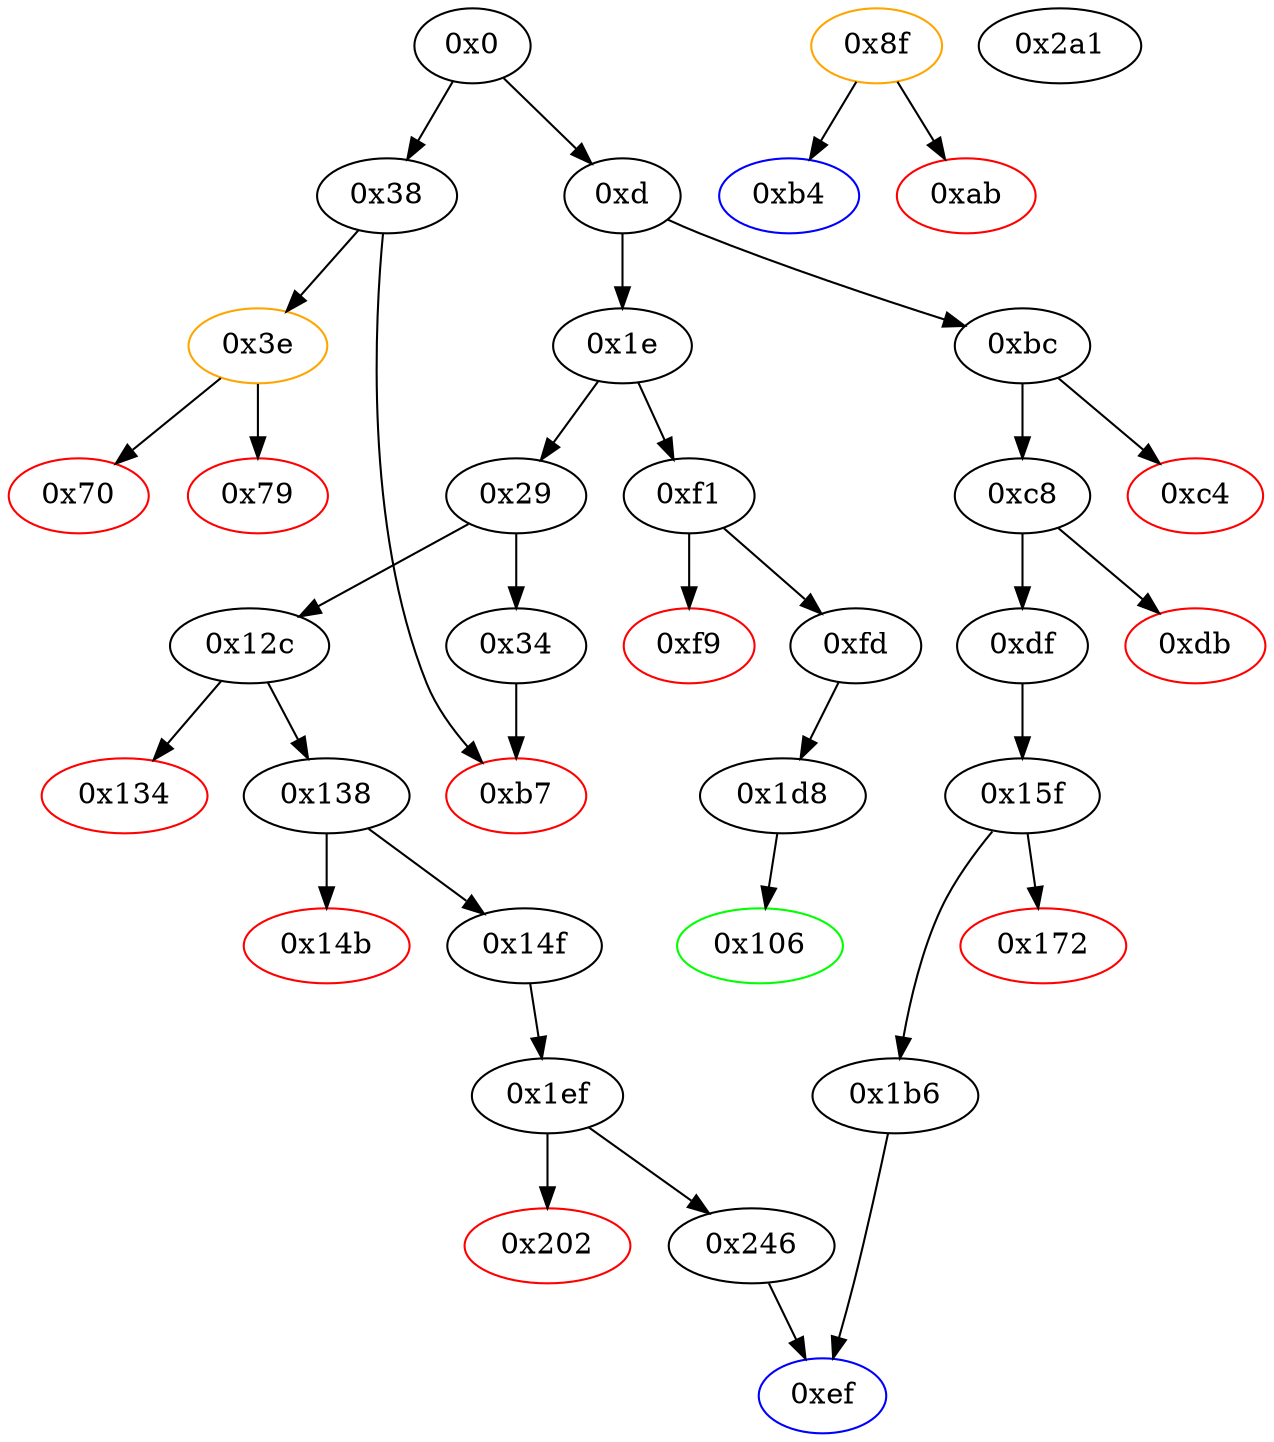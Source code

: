 strict digraph "" {
"0x38" [fillcolor=white, id="0x38", style=filled, tooltip="Block 0x38\n[0x38:0x3d]\n---\nPredecessors: [0x0]\nSuccessors: [0x3e, 0xb7]\n---\n0x38 JUMPDEST\n0x39 CALLDATASIZE\n0x3a PUSH2 0xb7\n0x3d JUMPI\n---\n0x38: JUMPDEST \n0x39: V20 = CALLDATASIZE\n0x3a: V21 = 0xb7\n0x3d: JUMPI 0xb7 V20\n---\nEntry stack: []\nStack pops: 0\nStack additions: []\nExit stack: []\n\nDef sites:\n"];
"0x34" [fillcolor=white, id="0x34", style=filled, tooltip="Block 0x34\n[0x34:0x37]\n---\nPredecessors: [0x29]\nSuccessors: [0xb7]\n---\n0x34 PUSH2 0xb7\n0x37 JUMP\n---\n0x34: V19 = 0xb7\n0x37: JUMP 0xb7\n---\nEntry stack: [V9]\nStack pops: 0\nStack additions: []\nExit stack: [V9]\n\nDef sites:\nV9: {0xd.0x12}\n"];
"0x106" [color=green, fillcolor=white, id="0x106", style=filled, tooltip="Block 0x106\n[0x106:0x12b]\n---\nPredecessors: [0x1d8]\nSuccessors: []\n---\n0x106 JUMPDEST\n0x107 PUSH1 0x40\n0x109 DUP1\n0x10a MLOAD\n0x10b PUSH1 0x1\n0x10d PUSH1 0x1\n0x10f PUSH1 0xa0\n0x111 SHL\n0x112 SUB\n0x113 SWAP4\n0x114 DUP5\n0x115 AND\n0x116 DUP2\n0x117 MSTORE\n0x118 SWAP2\n0x119 SWAP1\n0x11a SWAP3\n0x11b AND\n0x11c PUSH1 0x20\n0x11e DUP3\n0x11f ADD\n0x120 MSTORE\n0x121 DUP2\n0x122 MLOAD\n0x123 SWAP1\n0x124 DUP2\n0x125 SWAP1\n0x126 SUB\n0x127 SWAP1\n0x128 SWAP2\n0x129 ADD\n0x12a SWAP1\n0x12b RETURN\n---\n0x106: JUMPDEST \n0x107: V96 = 0x40\n0x10a: V97 = M[0x40]\n0x10b: V98 = 0x1\n0x10d: V99 = 0x1\n0x10f: V100 = 0xa0\n0x111: V101 = SHL 0xa0 0x1\n0x112: V102 = SUB 0x10000000000000000000000000000000000000000 0x1\n0x115: V103 = AND 0xffffffffffffffffffffffffffffffffffffffff V187\n0x117: M[V97] = V103\n0x11b: V104 = AND 0xffffffffffffffffffffffffffffffffffffffff V188\n0x11c: V105 = 0x20\n0x11f: V106 = ADD V97 0x20\n0x120: M[V106] = V104\n0x122: V107 = M[0x40]\n0x126: V108 = SUB V97 V107\n0x129: V109 = ADD 0x40 V108\n0x12b: RETURN V107 V109\n---\nEntry stack: [V9, V187, V188]\nStack pops: 2\nStack additions: []\nExit stack: [V9]\n\nDef sites:\nV9: {0xd.0x12}\nV187: {0x1d8.0x1e9}\nV188: {0x1d8.0x1eb}\n"];
"0x12c" [fillcolor=white, id="0x12c", style=filled, tooltip="Block 0x12c\n[0x12c:0x133]\n---\nPredecessors: [0x29]\nSuccessors: [0x134, 0x138]\n---\n0x12c JUMPDEST\n0x12d CALLVALUE\n0x12e DUP1\n0x12f ISZERO\n0x130 PUSH2 0x138\n0x133 JUMPI\n---\n0x12c: JUMPDEST \n0x12d: V110 = CALLVALUE\n0x12f: V111 = ISZERO V110\n0x130: V112 = 0x138\n0x133: JUMPI 0x138 V111\n---\nEntry stack: [V9]\nStack pops: 0\nStack additions: [V110]\nExit stack: [V9, V110]\n\nDef sites:\nV9: {0xd.0x12}\n"];
"0xc4" [color=red, fillcolor=white, id="0xc4", style=filled, tooltip="Block 0xc4\n[0xc4:0xc7]\n---\nPredecessors: [0xbc]\nSuccessors: []\n---\n0xc4 PUSH1 0x0\n0xc6 DUP1\n0xc7 REVERT\n---\n0xc4: V72 = 0x0\n0xc7: REVERT 0x0 0x0\n---\nEntry stack: [V9, V69]\nStack pops: 0\nStack additions: []\nExit stack: [V9, V69]\n\nDef sites:\nV9: {0xd.0x12}\nV69: {0xbc.0xbd}\n"];
"0x15f" [fillcolor=white, id="0x15f", style=filled, tooltip="Block 0x15f\n[0x15f:0x171]\n---\nPredecessors: [0xdf]\nSuccessors: [0x172, 0x1b6]\n---\n0x15f JUMPDEST\n0x160 PUSH1 0x0\n0x162 SLOAD\n0x163 PUSH1 0x1\n0x165 PUSH1 0x1\n0x167 PUSH1 0xa0\n0x169 SHL\n0x16a SUB\n0x16b AND\n0x16c CALLER\n0x16d EQ\n0x16e PUSH2 0x1b6\n0x171 JUMPI\n---\n0x15f: JUMPDEST \n0x160: V131 = 0x0\n0x162: V132 = S[0x0]\n0x163: V133 = 0x1\n0x165: V134 = 0x1\n0x167: V135 = 0xa0\n0x169: V136 = SHL 0xa0 0x1\n0x16a: V137 = SUB 0x10000000000000000000000000000000000000000 0x1\n0x16b: V138 = AND 0xffffffffffffffffffffffffffffffffffffffff V132\n0x16c: V139 = CALLER\n0x16d: V140 = EQ V139 V138\n0x16e: V141 = 0x1b6\n0x171: JUMPI 0x1b6 V140\n---\nEntry stack: [V9, 0xef, V88]\nStack pops: 0\nStack additions: []\nExit stack: [V9, 0xef, V88]\n\nDef sites:\nV9: {0xd.0x12}\n0xef: {0xc8.0xca}\nV88: {0xdf.0xea}\n"];
"0xd" [fillcolor=white, id="0xd", style=filled, tooltip="Block 0xd\n[0xd:0x1d]\n---\nPredecessors: [0x0]\nSuccessors: [0x1e, 0xbc]\n---\n0xd PUSH1 0x0\n0xf CALLDATALOAD\n0x10 PUSH1 0xe0\n0x12 SHR\n0x13 DUP1\n0x14 PUSH4 0x2801617e\n0x19 EQ\n0x1a PUSH2 0xbc\n0x1d JUMPI\n---\n0xd: V6 = 0x0\n0xf: V7 = CALLDATALOAD 0x0\n0x10: V8 = 0xe0\n0x12: V9 = SHR 0xe0 V7\n0x14: V10 = 0x2801617e\n0x19: V11 = EQ 0x2801617e V9\n0x1a: V12 = 0xbc\n0x1d: JUMPI 0xbc V11\n---\nEntry stack: []\nStack pops: 0\nStack additions: [V9]\nExit stack: [V9]\n\nDef sites:\n"];
"0x8f" [color=orange, fillcolor=white, id="0x8f", style=filled, tooltip="Block 0x8f\n[0x8f:0xaa]\n---\nPredecessors: []\nSuccessors: [0xab, 0xb4]\n---\n0x8f DUP1\n0x90 ISZERO\n0x91 PUSH2 0x8fc\n0x94 MUL\n0x95 SWAP3\n0x96 SWAP1\n0x97 SWAP2\n0x98 DUP2\n0x99 DUP2\n0x9a DUP2\n0x9b DUP6\n0x9c DUP9\n0x9d DUP9\n0x9e CALL\n0x9f SWAP4\n0xa0 POP\n0xa1 POP\n0xa2 POP\n0xa3 POP\n0xa4 ISZERO\n0xa5 DUP1\n0xa6 ISZERO\n0xa7 PUSH2 0xb4\n0xaa JUMPI\n---\n0x90: V57 = ISZERO S0\n0x91: V58 = 0x8fc\n0x94: V59 = MUL 0x8fc V57\n0x9e: V60 = CALL V59 S3 S0 S2 S1 S2 S1\n0xa4: V61 = ISZERO V60\n0xa6: V62 = ISZERO V61\n0xa7: V63 = 0xb4\n0xaa: JUMPI 0xb4 V62\n---\nEntry stack: []\nStack pops: 4\nStack additions: [V61]\nExit stack: [V61]\n\nDef sites:\n"];
"0xbc" [fillcolor=white, id="0xbc", style=filled, tooltip="Block 0xbc\n[0xbc:0xc3]\n---\nPredecessors: [0xd]\nSuccessors: [0xc4, 0xc8]\n---\n0xbc JUMPDEST\n0xbd CALLVALUE\n0xbe DUP1\n0xbf ISZERO\n0xc0 PUSH2 0xc8\n0xc3 JUMPI\n---\n0xbc: JUMPDEST \n0xbd: V69 = CALLVALUE\n0xbf: V70 = ISZERO V69\n0xc0: V71 = 0xc8\n0xc3: JUMPI 0xc8 V70\n---\nEntry stack: [V9]\nStack pops: 0\nStack additions: [V69]\nExit stack: [V9, V69]\n\nDef sites:\nV9: {0xd.0x12}\n"];
"0x2a1" [fillcolor=white, id="0x2a1", style=filled, tooltip="Block 0x2a1\n[0x2a1:0x2e1]\n---\nPredecessors: []\nSuccessors: []\n---\n0x2a1 INVALID\n0x2a2 LOG2\n0x2a3 PUSH5 0x6970667358\n0x2a9 MISSING 0x22\n0x2aa SLT\n0x2ab SHA3\n0x2ac SWAP2\n0x2ad SWAP13\n0x2ae MISSING 0xd9\n0x2af MISSING 0xa5\n0x2b0 MISSING 0xea\n0x2b1 PUSH27 0x7a6a1f6d0a8ae142f7c1dd1399de965ecde77fe4f38a07a74ada64\n0x2cd PUSH20 0x6f6c63430006080033\n---\n0x2a1: INVALID \n0x2a2: LOG S0 S1 S2 S3\n0x2a3: V248 = 0x6970667358\n0x2a9: MISSING 0x22\n0x2aa: V249 = SLT S0 S1\n0x2ab: V250 = SHA3 V249 S2\n0x2ae: MISSING 0xd9\n0x2af: MISSING 0xa5\n0x2b0: MISSING 0xea\n0x2b1: V251 = 0x7a6a1f6d0a8ae142f7c1dd1399de965ecde77fe4f38a07a74ada64\n0x2cd: V252 = 0x6f6c63430006080033\n---\nEntry stack: []\nStack pops: 0\nStack additions: [0x6970667358, S15, S3, V250, S5, S6, S7, S8, S9, S10, S11, S12, S13, S14, S4, 0x6f6c63430006080033, 0x7a6a1f6d0a8ae142f7c1dd1399de965ecde77fe4f38a07a74ada64]\nExit stack: []\n\nDef sites:\n"];
"0x1ef" [fillcolor=white, id="0x1ef", style=filled, tooltip="Block 0x1ef\n[0x1ef:0x201]\n---\nPredecessors: [0x14f]\nSuccessors: [0x202, 0x246]\n---\n0x1ef JUMPDEST\n0x1f0 PUSH1 0x0\n0x1f2 SLOAD\n0x1f3 PUSH1 0x1\n0x1f5 PUSH1 0x1\n0x1f7 PUSH1 0xa0\n0x1f9 SHL\n0x1fa SUB\n0x1fb AND\n0x1fc CALLER\n0x1fd EQ\n0x1fe PUSH2 0x246\n0x201 JUMPI\n---\n0x1ef: JUMPDEST \n0x1f0: V189 = 0x0\n0x1f2: V190 = S[0x0]\n0x1f3: V191 = 0x1\n0x1f5: V192 = 0x1\n0x1f7: V193 = 0xa0\n0x1f9: V194 = SHL 0xa0 0x1\n0x1fa: V195 = SUB 0x10000000000000000000000000000000000000000 0x1\n0x1fb: V196 = AND 0xffffffffffffffffffffffffffffffffffffffff V190\n0x1fc: V197 = CALLER\n0x1fd: V198 = EQ V197 V196\n0x1fe: V199 = 0x246\n0x201: JUMPI 0x246 V198\n---\nEntry stack: [V9, 0xef, V129]\nStack pops: 0\nStack additions: []\nExit stack: [V9, 0xef, V129]\n\nDef sites:\nV9: {0xd.0x12}\n0xef: {0x138.0x13a}\nV129: {0x14f.0x15a}\n"];
"0x246" [fillcolor=white, id="0x246", style=filled, tooltip="Block 0x246\n[0x246:0x2a0]\n---\nPredecessors: [0x1ef]\nSuccessors: [0xef]\n---\n0x246 JUMPDEST\n0x247 PUSH1 0x0\n0x249 DUP1\n0x24a SLOAD\n0x24b PUSH1 0x40\n0x24d MLOAD\n0x24e PUSH1 0x1\n0x250 PUSH1 0x1\n0x252 PUSH1 0xa0\n0x254 SHL\n0x255 SUB\n0x256 DUP1\n0x257 DUP6\n0x258 AND\n0x259 SWAP4\n0x25a SWAP3\n0x25b AND\n0x25c SWAP2\n0x25d PUSH32 0x342827c97908e5e2f71151c08502a66d44b6f758e3ac2f1de95f02eb95f0a735\n0x27e SWAP2\n0x27f LOG3\n0x280 PUSH1 0x0\n0x282 DUP1\n0x283 SLOAD\n0x284 PUSH1 0x1\n0x286 PUSH1 0x1\n0x288 PUSH1 0xa0\n0x28a SHL\n0x28b SUB\n0x28c NOT\n0x28d AND\n0x28e PUSH1 0x1\n0x290 PUSH1 0x1\n0x292 PUSH1 0xa0\n0x294 SHL\n0x295 SUB\n0x296 SWAP3\n0x297 SWAP1\n0x298 SWAP3\n0x299 AND\n0x29a SWAP2\n0x29b SWAP1\n0x29c SWAP2\n0x29d OR\n0x29e SWAP1\n0x29f SSTORE\n0x2a0 JUMP\n---\n0x246: JUMPDEST \n0x247: V220 = 0x0\n0x24a: V221 = S[0x0]\n0x24b: V222 = 0x40\n0x24d: V223 = M[0x40]\n0x24e: V224 = 0x1\n0x250: V225 = 0x1\n0x252: V226 = 0xa0\n0x254: V227 = SHL 0xa0 0x1\n0x255: V228 = SUB 0x10000000000000000000000000000000000000000 0x1\n0x258: V229 = AND V129 0xffffffffffffffffffffffffffffffffffffffff\n0x25b: V230 = AND V221 0xffffffffffffffffffffffffffffffffffffffff\n0x25d: V231 = 0x342827c97908e5e2f71151c08502a66d44b6f758e3ac2f1de95f02eb95f0a735\n0x27f: LOG V223 0x0 0x342827c97908e5e2f71151c08502a66d44b6f758e3ac2f1de95f02eb95f0a735 V230 V229\n0x280: V232 = 0x0\n0x283: V233 = S[0x0]\n0x284: V234 = 0x1\n0x286: V235 = 0x1\n0x288: V236 = 0xa0\n0x28a: V237 = SHL 0xa0 0x1\n0x28b: V238 = SUB 0x10000000000000000000000000000000000000000 0x1\n0x28c: V239 = NOT 0xffffffffffffffffffffffffffffffffffffffff\n0x28d: V240 = AND 0xffffffffffffffffffffffff0000000000000000000000000000000000000000 V233\n0x28e: V241 = 0x1\n0x290: V242 = 0x1\n0x292: V243 = 0xa0\n0x294: V244 = SHL 0xa0 0x1\n0x295: V245 = SUB 0x10000000000000000000000000000000000000000 0x1\n0x299: V246 = AND 0xffffffffffffffffffffffffffffffffffffffff V129\n0x29d: V247 = OR V246 V240\n0x29f: S[0x0] = V247\n0x2a0: JUMP 0xef\n---\nEntry stack: [V9, 0xef, V129]\nStack pops: 2\nStack additions: []\nExit stack: [V9]\n\nDef sites:\nV9: {0xd.0x12}\n0xef: {0x138.0x13a}\nV129: {0x14f.0x15a}\n"];
"0xb4" [color=blue, fillcolor=white, id="0xb4", style=filled, tooltip="Block 0xb4\n[0xb4:0xb6]\n---\nPredecessors: [0x8f]\nSuccessors: []\n---\n0xb4 JUMPDEST\n0xb5 POP\n0xb6 STOP\n---\n0xb4: JUMPDEST \n0xb6: STOP \n---\nEntry stack: [V61]\nStack pops: 1\nStack additions: []\nExit stack: []\n\nDef sites:\nV61: {0x8f.0xa4}\n"];
"0x0" [fillcolor=white, id="0x0", style=filled, tooltip="Block 0x0\n[0x0:0xc]\n---\nPredecessors: []\nSuccessors: [0xd, 0x38]\n---\n0x0 PUSH1 0x80\n0x2 PUSH1 0x40\n0x4 MSTORE\n0x5 PUSH1 0x4\n0x7 CALLDATASIZE\n0x8 LT\n0x9 PUSH2 0x38\n0xc JUMPI\n---\n0x0: V0 = 0x80\n0x2: V1 = 0x40\n0x4: M[0x40] = 0x80\n0x5: V2 = 0x4\n0x7: V3 = CALLDATASIZE\n0x8: V4 = LT V3 0x4\n0x9: V5 = 0x38\n0xc: JUMPI 0x38 V4\n---\nEntry stack: []\nStack pops: 0\nStack additions: []\nExit stack: []\n\nDef sites:\n"];
"0xdf" [fillcolor=white, id="0xdf", style=filled, tooltip="Block 0xdf\n[0xdf:0xee]\n---\nPredecessors: [0xc8]\nSuccessors: [0x15f]\n---\n0xdf JUMPDEST\n0xe0 POP\n0xe1 CALLDATALOAD\n0xe2 PUSH1 0x1\n0xe4 PUSH1 0x1\n0xe6 PUSH1 0xa0\n0xe8 SHL\n0xe9 SUB\n0xea AND\n0xeb PUSH2 0x15f\n0xee JUMP\n---\n0xdf: JUMPDEST \n0xe1: V82 = CALLDATALOAD 0x4\n0xe2: V83 = 0x1\n0xe4: V84 = 0x1\n0xe6: V85 = 0xa0\n0xe8: V86 = SHL 0xa0 0x1\n0xe9: V87 = SUB 0x10000000000000000000000000000000000000000 0x1\n0xea: V88 = AND 0xffffffffffffffffffffffffffffffffffffffff V82\n0xeb: V89 = 0x15f\n0xee: JUMP 0x15f\n---\nEntry stack: [V9, 0xef, 0x4, V76]\nStack pops: 2\nStack additions: [V88]\nExit stack: [V9, 0xef, V88]\n\nDef sites:\nV9: {0xd.0x12}\n0xef: {0xc8.0xca}\n0x4: {0xc8.0xcd}\nV76: {0xc8.0xd1}\n"];
"0x1b6" [fillcolor=white, id="0x1b6", style=filled, tooltip="Block 0x1b6\n[0x1b6:0x1d7]\n---\nPredecessors: [0x15f]\nSuccessors: [0xef]\n---\n0x1b6 JUMPDEST\n0x1b7 PUSH1 0x1\n0x1b9 DUP1\n0x1ba SLOAD\n0x1bb PUSH1 0x1\n0x1bd PUSH1 0x1\n0x1bf PUSH1 0xa0\n0x1c1 SHL\n0x1c2 SUB\n0x1c3 NOT\n0x1c4 AND\n0x1c5 PUSH1 0x1\n0x1c7 PUSH1 0x1\n0x1c9 PUSH1 0xa0\n0x1cb SHL\n0x1cc SUB\n0x1cd SWAP3\n0x1ce SWAP1\n0x1cf SWAP3\n0x1d0 AND\n0x1d1 SWAP2\n0x1d2 SWAP1\n0x1d3 SWAP2\n0x1d4 OR\n0x1d5 SWAP1\n0x1d6 SSTORE\n0x1d7 JUMP\n---\n0x1b6: JUMPDEST \n0x1b7: V162 = 0x1\n0x1ba: V163 = S[0x1]\n0x1bb: V164 = 0x1\n0x1bd: V165 = 0x1\n0x1bf: V166 = 0xa0\n0x1c1: V167 = SHL 0xa0 0x1\n0x1c2: V168 = SUB 0x10000000000000000000000000000000000000000 0x1\n0x1c3: V169 = NOT 0xffffffffffffffffffffffffffffffffffffffff\n0x1c4: V170 = AND 0xffffffffffffffffffffffff0000000000000000000000000000000000000000 V163\n0x1c5: V171 = 0x1\n0x1c7: V172 = 0x1\n0x1c9: V173 = 0xa0\n0x1cb: V174 = SHL 0xa0 0x1\n0x1cc: V175 = SUB 0x10000000000000000000000000000000000000000 0x1\n0x1d0: V176 = AND 0xffffffffffffffffffffffffffffffffffffffff V88\n0x1d4: V177 = OR V176 V170\n0x1d6: S[0x1] = V177\n0x1d7: JUMP 0xef\n---\nEntry stack: [V9, 0xef, V88]\nStack pops: 2\nStack additions: []\nExit stack: [V9]\n\nDef sites:\nV9: {0xd.0x12}\n0xef: {0xc8.0xca}\nV88: {0xdf.0xea}\n"];
"0xef" [color=blue, fillcolor=white, id="0xef", style=filled, tooltip="Block 0xef\n[0xef:0xf0]\n---\nPredecessors: [0x1b6, 0x246]\nSuccessors: []\n---\n0xef JUMPDEST\n0xf0 STOP\n---\n0xef: JUMPDEST \n0xf0: STOP \n---\nEntry stack: [V9]\nStack pops: 0\nStack additions: []\nExit stack: [V9]\n\nDef sites:\nV9: {0xd.0x12}\n"];
"0xdb" [color=red, fillcolor=white, id="0xdb", style=filled, tooltip="Block 0xdb\n[0xdb:0xde]\n---\nPredecessors: [0xc8]\nSuccessors: []\n---\n0xdb PUSH1 0x0\n0xdd DUP1\n0xde REVERT\n---\n0xdb: V81 = 0x0\n0xde: REVERT 0x0 0x0\n---\nEntry stack: [V9, 0xef, 0x4, V76]\nStack pops: 0\nStack additions: []\nExit stack: [V9, 0xef, 0x4, V76]\n\nDef sites:\nV9: {0xd.0x12}\n0xef: {0xc8.0xca}\n0x4: {0xc8.0xcd}\nV76: {0xc8.0xd1}\n"];
"0x79" [color=red, fillcolor=white, id="0x79", style=filled, tooltip="Block 0x79\n[0x79:0x8e]\n---\nPredecessors: [0x3e]\nSuccessors: []\n---\n0x79 JUMPDEST\n0x7a POP\n0x7b PUSH1 0x0\n0x7d DUP1\n0x7e SLOAD\n0x7f PUSH1 0x40\n0x81 MLOAD\n0x82 PUSH1 0x1\n0x84 PUSH1 0x1\n0x86 PUSH1 0xa0\n0x88 SHL\n0x89 SUB\n0x8a SWAP1\n0x8b SWAP2\n0x8c AND\n0x8d SWAP2\n0x8e MISSING 0x47\n---\n0x79: JUMPDEST \n0x7b: V47 = 0x0\n0x7e: V48 = S[0x0]\n0x7f: V49 = 0x40\n0x81: V50 = M[0x40]\n0x82: V51 = 0x1\n0x84: V52 = 0x1\n0x86: V53 = 0xa0\n0x88: V54 = SHL 0xa0 0x1\n0x89: V55 = SUB 0x10000000000000000000000000000000000000000 0x1\n0x8c: V56 = AND V48 0xffffffffffffffffffffffffffffffffffffffff\n0x8e: MISSING 0x47\n---\nEntry stack: [V40]\nStack pops: 1\nStack additions: [V56, V50, 0x0]\nExit stack: [V56, V50, 0x0]\n\nDef sites:\nV40: {0x3e.0x69}\n"];
"0x134" [color=red, fillcolor=white, id="0x134", style=filled, tooltip="Block 0x134\n[0x134:0x137]\n---\nPredecessors: [0x12c]\nSuccessors: []\n---\n0x134 PUSH1 0x0\n0x136 DUP1\n0x137 REVERT\n---\n0x134: V113 = 0x0\n0x137: REVERT 0x0 0x0\n---\nEntry stack: [V9, V110]\nStack pops: 0\nStack additions: []\nExit stack: [V9, V110]\n\nDef sites:\nV9: {0xd.0x12}\nV110: {0x12c.0x12d}\n"];
"0x138" [fillcolor=white, id="0x138", style=filled, tooltip="Block 0x138\n[0x138:0x14a]\n---\nPredecessors: [0x12c]\nSuccessors: [0x14b, 0x14f]\n---\n0x138 JUMPDEST\n0x139 POP\n0x13a PUSH2 0xef\n0x13d PUSH1 0x4\n0x13f DUP1\n0x140 CALLDATASIZE\n0x141 SUB\n0x142 PUSH1 0x20\n0x144 DUP2\n0x145 LT\n0x146 ISZERO\n0x147 PUSH2 0x14f\n0x14a JUMPI\n---\n0x138: JUMPDEST \n0x13a: V114 = 0xef\n0x13d: V115 = 0x4\n0x140: V116 = CALLDATASIZE\n0x141: V117 = SUB V116 0x4\n0x142: V118 = 0x20\n0x145: V119 = LT V117 0x20\n0x146: V120 = ISZERO V119\n0x147: V121 = 0x14f\n0x14a: JUMPI 0x14f V120\n---\nEntry stack: [V9, V110]\nStack pops: 1\nStack additions: [0xef, 0x4, V117]\nExit stack: [V9, 0xef, 0x4, V117]\n\nDef sites:\nV9: {0xd.0x12}\nV110: {0x12c.0x12d}\n"];
"0x14f" [fillcolor=white, id="0x14f", style=filled, tooltip="Block 0x14f\n[0x14f:0x15e]\n---\nPredecessors: [0x138]\nSuccessors: [0x1ef]\n---\n0x14f JUMPDEST\n0x150 POP\n0x151 CALLDATALOAD\n0x152 PUSH1 0x1\n0x154 PUSH1 0x1\n0x156 PUSH1 0xa0\n0x158 SHL\n0x159 SUB\n0x15a AND\n0x15b PUSH2 0x1ef\n0x15e JUMP\n---\n0x14f: JUMPDEST \n0x151: V123 = CALLDATALOAD 0x4\n0x152: V124 = 0x1\n0x154: V125 = 0x1\n0x156: V126 = 0xa0\n0x158: V127 = SHL 0xa0 0x1\n0x159: V128 = SUB 0x10000000000000000000000000000000000000000 0x1\n0x15a: V129 = AND 0xffffffffffffffffffffffffffffffffffffffff V123\n0x15b: V130 = 0x1ef\n0x15e: JUMP 0x1ef\n---\nEntry stack: [V9, 0xef, 0x4, V117]\nStack pops: 2\nStack additions: [V129]\nExit stack: [V9, 0xef, V129]\n\nDef sites:\nV9: {0xd.0x12}\n0xef: {0x138.0x13a}\n0x4: {0x138.0x13d}\nV117: {0x138.0x141}\n"];
"0x202" [color=red, fillcolor=white, id="0x202", style=filled, tooltip="Block 0x202\n[0x202:0x245]\n---\nPredecessors: [0x1ef]\nSuccessors: []\n---\n0x202 PUSH1 0x40\n0x204 DUP1\n0x205 MLOAD\n0x206 PUSH3 0x461bcd\n0x20a PUSH1 0xe5\n0x20c SHL\n0x20d DUP2\n0x20e MSTORE\n0x20f PUSH1 0x20\n0x211 PUSH1 0x4\n0x213 DUP3\n0x214 ADD\n0x215 MSTORE\n0x216 PUSH1 0x15\n0x218 PUSH1 0x24\n0x21a DUP3\n0x21b ADD\n0x21c MSTORE\n0x21d PUSH21 0x2cb7ba9030b932903737ba103a34329037bbb732b9\n0x233 PUSH1 0x59\n0x235 SHL\n0x236 PUSH1 0x44\n0x238 DUP3\n0x239 ADD\n0x23a MSTORE\n0x23b SWAP1\n0x23c MLOAD\n0x23d SWAP1\n0x23e DUP2\n0x23f SWAP1\n0x240 SUB\n0x241 PUSH1 0x64\n0x243 ADD\n0x244 SWAP1\n0x245 REVERT\n---\n0x202: V200 = 0x40\n0x205: V201 = M[0x40]\n0x206: V202 = 0x461bcd\n0x20a: V203 = 0xe5\n0x20c: V204 = SHL 0xe5 0x461bcd\n0x20e: M[V201] = 0x8c379a000000000000000000000000000000000000000000000000000000000\n0x20f: V205 = 0x20\n0x211: V206 = 0x4\n0x214: V207 = ADD V201 0x4\n0x215: M[V207] = 0x20\n0x216: V208 = 0x15\n0x218: V209 = 0x24\n0x21b: V210 = ADD V201 0x24\n0x21c: M[V210] = 0x15\n0x21d: V211 = 0x2cb7ba9030b932903737ba103a34329037bbb732b9\n0x233: V212 = 0x59\n0x235: V213 = SHL 0x59 0x2cb7ba9030b932903737ba103a34329037bbb732b9\n0x236: V214 = 0x44\n0x239: V215 = ADD V201 0x44\n0x23a: M[V215] = 0x596f7520617265206e6f7420746865206f776e65720000000000000000000000\n0x23c: V216 = M[0x40]\n0x240: V217 = SUB V201 V216\n0x241: V218 = 0x64\n0x243: V219 = ADD 0x64 V217\n0x245: REVERT V216 V219\n---\nEntry stack: [V9, 0xef, V129]\nStack pops: 0\nStack additions: []\nExit stack: [V9, 0xef, V129]\n\nDef sites:\nV9: {0xd.0x12}\n0xef: {0x138.0x13a}\nV129: {0x14f.0x15a}\n"];
"0x1d8" [fillcolor=white, id="0x1d8", style=filled, tooltip="Block 0x1d8\n[0x1d8:0x1ee]\n---\nPredecessors: [0xfd]\nSuccessors: [0x106]\n---\n0x1d8 JUMPDEST\n0x1d9 PUSH1 0x0\n0x1db SLOAD\n0x1dc PUSH1 0x1\n0x1de SLOAD\n0x1df PUSH1 0x1\n0x1e1 PUSH1 0x1\n0x1e3 PUSH1 0xa0\n0x1e5 SHL\n0x1e6 SUB\n0x1e7 SWAP2\n0x1e8 DUP3\n0x1e9 AND\n0x1ea SWAP2\n0x1eb AND\n0x1ec SWAP1\n0x1ed SWAP2\n0x1ee JUMP\n---\n0x1d8: JUMPDEST \n0x1d9: V178 = 0x0\n0x1db: V179 = S[0x0]\n0x1dc: V180 = 0x1\n0x1de: V181 = S[0x1]\n0x1df: V182 = 0x1\n0x1e1: V183 = 0x1\n0x1e3: V184 = 0xa0\n0x1e5: V185 = SHL 0xa0 0x1\n0x1e6: V186 = SUB 0x10000000000000000000000000000000000000000 0x1\n0x1e9: V187 = AND 0xffffffffffffffffffffffffffffffffffffffff V179\n0x1eb: V188 = AND 0xffffffffffffffffffffffffffffffffffffffff V181\n0x1ee: JUMP 0x106\n---\nEntry stack: [V9, 0x106]\nStack pops: 1\nStack additions: [V187, V188]\nExit stack: [V9, V187, V188]\n\nDef sites:\nV9: {0xd.0x12}\n0x106: {0xfd.0xff}\n"];
"0xfd" [fillcolor=white, id="0xfd", style=filled, tooltip="Block 0xfd\n[0xfd:0x105]\n---\nPredecessors: [0xf1]\nSuccessors: [0x1d8]\n---\n0xfd JUMPDEST\n0xfe POP\n0xff PUSH2 0x106\n0x102 PUSH2 0x1d8\n0x105 JUMP\n---\n0xfd: JUMPDEST \n0xff: V94 = 0x106\n0x102: V95 = 0x1d8\n0x105: JUMP 0x1d8\n---\nEntry stack: [V9, V90]\nStack pops: 1\nStack additions: [0x106]\nExit stack: [V9, 0x106]\n\nDef sites:\nV9: {0xd.0x12}\nV90: {0xf1.0xf2}\n"];
"0xf9" [color=red, fillcolor=white, id="0xf9", style=filled, tooltip="Block 0xf9\n[0xf9:0xfc]\n---\nPredecessors: [0xf1]\nSuccessors: []\n---\n0xf9 PUSH1 0x0\n0xfb DUP1\n0xfc REVERT\n---\n0xf9: V93 = 0x0\n0xfc: REVERT 0x0 0x0\n---\nEntry stack: [V9, V90]\nStack pops: 0\nStack additions: []\nExit stack: [V9, V90]\n\nDef sites:\nV9: {0xd.0x12}\nV90: {0xf1.0xf2}\n"];
"0x1e" [fillcolor=white, id="0x1e", style=filled, tooltip="Block 0x1e\n[0x1e:0x28]\n---\nPredecessors: [0xd]\nSuccessors: [0x29, 0xf1]\n---\n0x1e DUP1\n0x1f PUSH4 0x6d4ce63c\n0x24 EQ\n0x25 PUSH2 0xf1\n0x28 JUMPI\n---\n0x1f: V13 = 0x6d4ce63c\n0x24: V14 = EQ 0x6d4ce63c V9\n0x25: V15 = 0xf1\n0x28: JUMPI 0xf1 V14\n---\nEntry stack: [V9]\nStack pops: 1\nStack additions: [S0]\nExit stack: [V9]\n\nDef sites:\nV9: {0xd.0x12}\n"];
"0xab" [color=red, fillcolor=white, id="0xab", style=filled, tooltip="Block 0xab\n[0xab:0xb3]\n---\nPredecessors: [0x8f]\nSuccessors: []\n---\n0xab RETURNDATASIZE\n0xac PUSH1 0x0\n0xae DUP1\n0xaf RETURNDATACOPY\n0xb0 RETURNDATASIZE\n0xb1 PUSH1 0x0\n0xb3 REVERT\n---\n0xab: V64 = RETURNDATASIZE\n0xac: V65 = 0x0\n0xaf: RETURNDATACOPY 0x0 0x0 V64\n0xb0: V66 = RETURNDATASIZE\n0xb1: V67 = 0x0\n0xb3: REVERT 0x0 V66\n---\nEntry stack: [V61]\nStack pops: 0\nStack additions: []\nExit stack: [V61]\n\nDef sites:\nV61: {0x8f.0xa4}\n"];
"0x14b" [color=red, fillcolor=white, id="0x14b", style=filled, tooltip="Block 0x14b\n[0x14b:0x14e]\n---\nPredecessors: [0x138]\nSuccessors: []\n---\n0x14b PUSH1 0x0\n0x14d DUP1\n0x14e REVERT\n---\n0x14b: V122 = 0x0\n0x14e: REVERT 0x0 0x0\n---\nEntry stack: [V9, 0xef, 0x4, V117]\nStack pops: 0\nStack additions: []\nExit stack: [V9, 0xef, 0x4, V117]\n\nDef sites:\nV9: {0xd.0x12}\n0xef: {0x138.0x13a}\n0x4: {0x138.0x13d}\nV117: {0x138.0x141}\n"];
"0xb7" [color=red, fillcolor=white, id="0xb7", style=filled, tooltip="Block 0xb7\n[0xb7:0xbb]\n---\nPredecessors: [0x34, 0x38]\nSuccessors: []\n---\n0xb7 JUMPDEST\n0xb8 PUSH1 0x0\n0xba DUP1\n0xbb REVERT\n---\n0xb7: JUMPDEST \n0xb8: V68 = 0x0\n0xbb: REVERT 0x0 0x0\n---\nEntry stack: [V9]\nStack pops: 0\nStack additions: []\nExit stack: [V9]\n\nDef sites:\nV9: {0xd.0x12}\n"];
"0x3e" [color=orange, fillcolor=white, id="0x3e", style=filled, tooltip="Block 0x3e\n[0x3e:0x6f]\n---\nPredecessors: [0x38]\nSuccessors: [0x70, 0x79]\n---\n0x3e PUSH1 0x1\n0x40 SLOAD\n0x41 PUSH1 0x40\n0x43 MLOAD\n0x44 PUSH1 0x1\n0x46 PUSH1 0x1\n0x48 PUSH1 0xa0\n0x4a SHL\n0x4b SUB\n0x4c SWAP1\n0x4d SWAP2\n0x4e AND\n0x4f SWAP1\n0x50 PUSH1 0xa\n0x52 CALLVALUE\n0x53 DIV\n0x54 DUP1\n0x55 ISZERO\n0x56 PUSH2 0x8fc\n0x59 MUL\n0x5a SWAP2\n0x5b PUSH1 0x0\n0x5d DUP2\n0x5e DUP2\n0x5f DUP2\n0x60 DUP6\n0x61 DUP9\n0x62 DUP9\n0x63 CALL\n0x64 SWAP4\n0x65 POP\n0x66 POP\n0x67 POP\n0x68 POP\n0x69 ISZERO\n0x6a DUP1\n0x6b ISZERO\n0x6c PUSH2 0x79\n0x6f JUMPI\n---\n0x3e: V22 = 0x1\n0x40: V23 = S[0x1]\n0x41: V24 = 0x40\n0x43: V25 = M[0x40]\n0x44: V26 = 0x1\n0x46: V27 = 0x1\n0x48: V28 = 0xa0\n0x4a: V29 = SHL 0xa0 0x1\n0x4b: V30 = SUB 0x10000000000000000000000000000000000000000 0x1\n0x4e: V31 = AND V23 0xffffffffffffffffffffffffffffffffffffffff\n0x50: V32 = 0xa\n0x52: V33 = CALLVALUE\n0x53: V34 = DIV V33 0xa\n0x55: V35 = ISZERO V34\n0x56: V36 = 0x8fc\n0x59: V37 = MUL 0x8fc V35\n0x5b: V38 = 0x0\n0x63: V39 = CALL V37 V31 V34 V25 0x0 V25 0x0\n0x69: V40 = ISZERO V39\n0x6b: V41 = ISZERO V40\n0x6c: V42 = 0x79\n0x6f: JUMPI 0x79 V41\n---\nEntry stack: []\nStack pops: 0\nStack additions: [V40]\nExit stack: [V40]\n\nDef sites:\n"];
"0xc8" [fillcolor=white, id="0xc8", style=filled, tooltip="Block 0xc8\n[0xc8:0xda]\n---\nPredecessors: [0xbc]\nSuccessors: [0xdb, 0xdf]\n---\n0xc8 JUMPDEST\n0xc9 POP\n0xca PUSH2 0xef\n0xcd PUSH1 0x4\n0xcf DUP1\n0xd0 CALLDATASIZE\n0xd1 SUB\n0xd2 PUSH1 0x20\n0xd4 DUP2\n0xd5 LT\n0xd6 ISZERO\n0xd7 PUSH2 0xdf\n0xda JUMPI\n---\n0xc8: JUMPDEST \n0xca: V73 = 0xef\n0xcd: V74 = 0x4\n0xd0: V75 = CALLDATASIZE\n0xd1: V76 = SUB V75 0x4\n0xd2: V77 = 0x20\n0xd5: V78 = LT V76 0x20\n0xd6: V79 = ISZERO V78\n0xd7: V80 = 0xdf\n0xda: JUMPI 0xdf V79\n---\nEntry stack: [V9, V69]\nStack pops: 1\nStack additions: [0xef, 0x4, V76]\nExit stack: [V9, 0xef, 0x4, V76]\n\nDef sites:\nV9: {0xd.0x12}\nV69: {0xbc.0xbd}\n"];
"0x172" [color=red, fillcolor=white, id="0x172", style=filled, tooltip="Block 0x172\n[0x172:0x1b5]\n---\nPredecessors: [0x15f]\nSuccessors: []\n---\n0x172 PUSH1 0x40\n0x174 DUP1\n0x175 MLOAD\n0x176 PUSH3 0x461bcd\n0x17a PUSH1 0xe5\n0x17c SHL\n0x17d DUP2\n0x17e MSTORE\n0x17f PUSH1 0x20\n0x181 PUSH1 0x4\n0x183 DUP3\n0x184 ADD\n0x185 MSTORE\n0x186 PUSH1 0x15\n0x188 PUSH1 0x24\n0x18a DUP3\n0x18b ADD\n0x18c MSTORE\n0x18d PUSH21 0x2cb7ba9030b932903737ba103a34329037bbb732b9\n0x1a3 PUSH1 0x59\n0x1a5 SHL\n0x1a6 PUSH1 0x44\n0x1a8 DUP3\n0x1a9 ADD\n0x1aa MSTORE\n0x1ab SWAP1\n0x1ac MLOAD\n0x1ad SWAP1\n0x1ae DUP2\n0x1af SWAP1\n0x1b0 SUB\n0x1b1 PUSH1 0x64\n0x1b3 ADD\n0x1b4 SWAP1\n0x1b5 REVERT\n---\n0x172: V142 = 0x40\n0x175: V143 = M[0x40]\n0x176: V144 = 0x461bcd\n0x17a: V145 = 0xe5\n0x17c: V146 = SHL 0xe5 0x461bcd\n0x17e: M[V143] = 0x8c379a000000000000000000000000000000000000000000000000000000000\n0x17f: V147 = 0x20\n0x181: V148 = 0x4\n0x184: V149 = ADD V143 0x4\n0x185: M[V149] = 0x20\n0x186: V150 = 0x15\n0x188: V151 = 0x24\n0x18b: V152 = ADD V143 0x24\n0x18c: M[V152] = 0x15\n0x18d: V153 = 0x2cb7ba9030b932903737ba103a34329037bbb732b9\n0x1a3: V154 = 0x59\n0x1a5: V155 = SHL 0x59 0x2cb7ba9030b932903737ba103a34329037bbb732b9\n0x1a6: V156 = 0x44\n0x1a9: V157 = ADD V143 0x44\n0x1aa: M[V157] = 0x596f7520617265206e6f7420746865206f776e65720000000000000000000000\n0x1ac: V158 = M[0x40]\n0x1b0: V159 = SUB V143 V158\n0x1b1: V160 = 0x64\n0x1b3: V161 = ADD 0x64 V159\n0x1b5: REVERT V158 V161\n---\nEntry stack: [V9, 0xef, V88]\nStack pops: 0\nStack additions: []\nExit stack: [V9, 0xef, V88]\n\nDef sites:\nV9: {0xd.0x12}\n0xef: {0xc8.0xca}\nV88: {0xdf.0xea}\n"];
"0x70" [color=red, fillcolor=white, id="0x70", style=filled, tooltip="Block 0x70\n[0x70:0x78]\n---\nPredecessors: [0x3e]\nSuccessors: []\n---\n0x70 RETURNDATASIZE\n0x71 PUSH1 0x0\n0x73 DUP1\n0x74 RETURNDATACOPY\n0x75 RETURNDATASIZE\n0x76 PUSH1 0x0\n0x78 REVERT\n---\n0x70: V43 = RETURNDATASIZE\n0x71: V44 = 0x0\n0x74: RETURNDATACOPY 0x0 0x0 V43\n0x75: V45 = RETURNDATASIZE\n0x76: V46 = 0x0\n0x78: REVERT 0x0 V45\n---\nEntry stack: [V40]\nStack pops: 0\nStack additions: []\nExit stack: [V40]\n\nDef sites:\nV40: {0x3e.0x69}\n"];
"0xf1" [fillcolor=white, id="0xf1", style=filled, tooltip="Block 0xf1\n[0xf1:0xf8]\n---\nPredecessors: [0x1e]\nSuccessors: [0xf9, 0xfd]\n---\n0xf1 JUMPDEST\n0xf2 CALLVALUE\n0xf3 DUP1\n0xf4 ISZERO\n0xf5 PUSH2 0xfd\n0xf8 JUMPI\n---\n0xf1: JUMPDEST \n0xf2: V90 = CALLVALUE\n0xf4: V91 = ISZERO V90\n0xf5: V92 = 0xfd\n0xf8: JUMPI 0xfd V91\n---\nEntry stack: [V9]\nStack pops: 0\nStack additions: [V90]\nExit stack: [V9, V90]\n\nDef sites:\nV9: {0xd.0x12}\n"];
"0x29" [fillcolor=white, id="0x29", style=filled, tooltip="Block 0x29\n[0x29:0x33]\n---\nPredecessors: [0x1e]\nSuccessors: [0x34, 0x12c]\n---\n0x29 DUP1\n0x2a PUSH4 0xa6f9dae1\n0x2f EQ\n0x30 PUSH2 0x12c\n0x33 JUMPI\n---\n0x2a: V16 = 0xa6f9dae1\n0x2f: V17 = EQ 0xa6f9dae1 V9\n0x30: V18 = 0x12c\n0x33: JUMPI 0x12c V17\n---\nEntry stack: [V9]\nStack pops: 1\nStack additions: [S0]\nExit stack: [V9]\n\nDef sites:\nV9: {0xd.0x12}\n"];
"0x38" -> "0xb7";
"0x38" -> "0x3e";
"0x34" -> "0xb7";
"0x12c" -> "0x134";
"0x12c" -> "0x138";
"0x15f" -> "0x172";
"0x15f" -> "0x1b6";
"0xd" -> "0x1e";
"0xd" -> "0xbc";
"0x8f" -> "0xab";
"0x8f" -> "0xb4";
"0xbc" -> "0xc4";
"0xbc" -> "0xc8";
"0x1ef" -> "0x202";
"0x1ef" -> "0x246";
"0x246" -> "0xef";
"0x0" -> "0x38";
"0x0" -> "0xd";
"0xdf" -> "0x15f";
"0x1b6" -> "0xef";
"0x138" -> "0x14b";
"0x138" -> "0x14f";
"0x14f" -> "0x1ef";
"0x1d8" -> "0x106";
"0xfd" -> "0x1d8";
"0x1e" -> "0xf1";
"0x1e" -> "0x29";
"0x3e" -> "0x70";
"0x3e" -> "0x79";
"0xc8" -> "0xdb";
"0xc8" -> "0xdf";
"0xf1" -> "0xfd";
"0xf1" -> "0xf9";
"0x29" -> "0x12c";
"0x29" -> "0x34";
}
